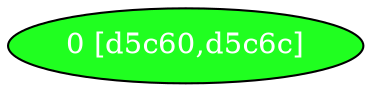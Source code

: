 diGraph libnss3{
	libnss3_0  [style=filled fillcolor="#20FF20" fontcolor="#ffffff" shape=oval label="0 [d5c60,d5c6c]"]


}